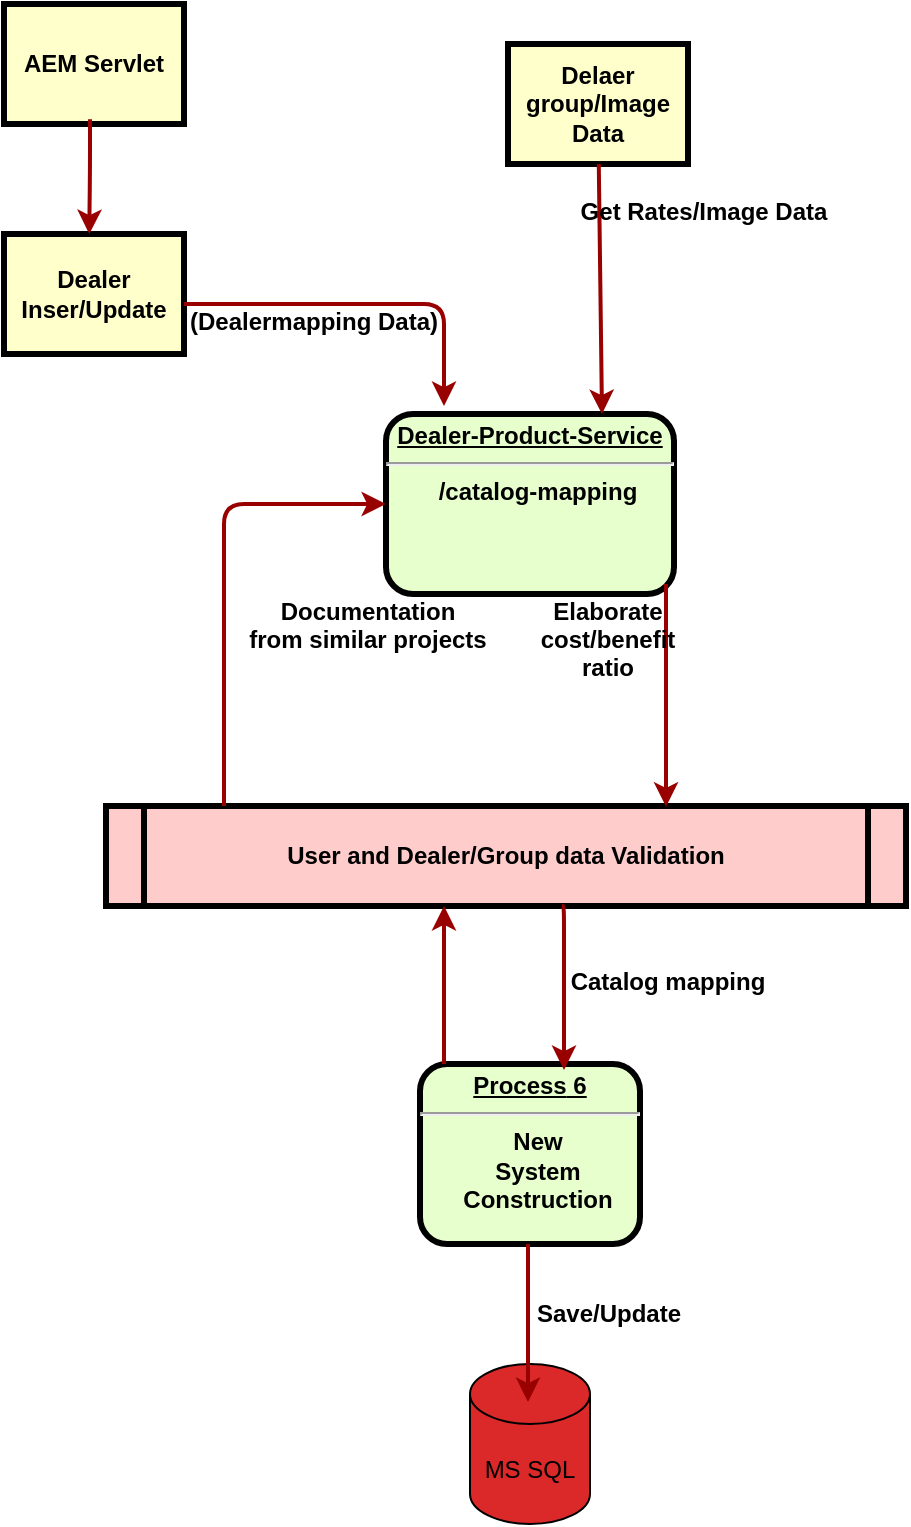 <mxfile version="26.0.14">
  <diagram name="Page-1" id="c7558073-3199-34d8-9f00-42111426c3f3">
    <mxGraphModel dx="794" dy="412" grid="1" gridSize="10" guides="1" tooltips="1" connect="1" arrows="1" fold="1" page="1" pageScale="1" pageWidth="826" pageHeight="1169" background="none" math="0" shadow="0">
      <root>
        <mxCell id="0" />
        <mxCell id="1" parent="0" />
        <mxCell id="2" value="&lt;p style=&quot;margin: 0px; margin-top: 4px; text-align: center; text-decoration: underline;&quot;&gt;&lt;strong&gt;Dealer-Product-Service&lt;/strong&gt;&lt;/p&gt;&lt;hr&gt;&lt;p style=&quot;margin: 0px; margin-left: 8px;&quot;&gt;/&lt;b style=&quot;background-color: transparent; color: light-dark(rgb(0, 0, 0), rgb(255, 255, 255));&quot;&gt;&lt;span style=&quot;line-height: 115%; font-family: Aptos, sans-serif;&quot;&gt;&lt;font&gt;catalog-mapping&lt;/font&gt;&lt;/span&gt;&lt;/b&gt;&lt;/p&gt;" style="verticalAlign=middle;align=center;overflow=fill;fontSize=12;fontFamily=Helvetica;html=1;rounded=1;fontStyle=1;strokeWidth=3;fillColor=#E6FFCC" parent="1" vertex="1">
          <mxGeometry x="341" y="215" width="144" height="90" as="geometry" />
        </mxCell>
        <mxCell id="3" value="Delaer group/Image Data" style="whiteSpace=wrap;align=center;verticalAlign=middle;fontStyle=1;strokeWidth=3;fillColor=#FFFFCC" parent="1" vertex="1">
          <mxGeometry x="402" y="30" width="90" height="60" as="geometry" />
        </mxCell>
        <mxCell id="4" value="Dealer Inser/Update" style="whiteSpace=wrap;align=center;verticalAlign=middle;fontStyle=1;strokeWidth=3;fillColor=#FFFFCC" parent="1" vertex="1">
          <mxGeometry x="150" y="125" width="90" height="60" as="geometry" />
        </mxCell>
        <mxCell id="5" value="User and Dealer/Group data Validation" style="shape=process;whiteSpace=wrap;align=center;verticalAlign=middle;size=0.048;fontStyle=1;strokeWidth=3;fillColor=#FFCCCC" parent="1" vertex="1">
          <mxGeometry x="201.0" y="411" width="400" height="50" as="geometry" />
        </mxCell>
        <mxCell id="10" value="&lt;p style=&quot;margin: 0px; margin-top: 4px; text-align: center; text-decoration: underline;&quot;&gt;&lt;strong&gt;&lt;strong&gt;Process&lt;/strong&gt; 6&lt;br /&gt;&lt;/strong&gt;&lt;/p&gt;&lt;hr /&gt;&lt;p style=&quot;margin: 0px; margin-left: 8px;&quot;&gt;New&lt;/p&gt;&lt;p style=&quot;margin: 0px; margin-left: 8px;&quot;&gt;System&lt;/p&gt;&lt;p style=&quot;margin: 0px; margin-left: 8px;&quot;&gt;Construction&lt;/p&gt;" style="verticalAlign=middle;align=center;overflow=fill;fontSize=12;fontFamily=Helvetica;html=1;rounded=1;fontStyle=1;strokeWidth=3;fillColor=#E6FFCC" parent="1" vertex="1">
          <mxGeometry x="358.0" y="540" width="110" height="90" as="geometry" />
        </mxCell>
        <mxCell id="36" value="" style="edgeStyle=none;noEdgeStyle=1;strokeColor=#990000;strokeWidth=2;entryX=0.75;entryY=0;entryDx=0;entryDy=0;" parent="1" source="3" target="2" edge="1">
          <mxGeometry width="100" height="100" relative="1" as="geometry">
            <mxPoint x="151" y="214" as="sourcePoint" />
            <mxPoint x="447" y="210" as="targetPoint" />
          </mxGeometry>
        </mxCell>
        <mxCell id="37" value="" style="edgeStyle=none;noEdgeStyle=1;strokeColor=#990000;strokeWidth=2;" parent="1" edge="1">
          <mxGeometry width="100" height="100" relative="1" as="geometry">
            <mxPoint x="240" y="160" as="sourcePoint" />
            <mxPoint x="370" y="211" as="targetPoint" />
            <Array as="points">
              <mxPoint x="370" y="160" />
            </Array>
          </mxGeometry>
        </mxCell>
        <mxCell id="52" value="(Dealermapping Data)" style="text;spacingTop=-5;align=center;fontStyle=1" parent="1" vertex="1">
          <mxGeometry x="290" y="160" width="30" height="20" as="geometry" />
        </mxCell>
        <mxCell id="53" value="Get Rates/Image Data" style="text;spacingTop=-5;align=center;fontStyle=1" parent="1" vertex="1">
          <mxGeometry x="485" y="105" width="30" height="20" as="geometry" />
        </mxCell>
        <mxCell id="54" value="Documentation&#xa;from similar projects" style="text;spacingTop=-5;align=center;fontStyle=1" parent="1" vertex="1">
          <mxGeometry x="317" y="305" width="30" height="20" as="geometry" />
        </mxCell>
        <mxCell id="55" value="" style="edgeStyle=elbowEdgeStyle;elbow=horizontal;strokeColor=#990000;strokeWidth=2" parent="1" source="5" target="2" edge="1">
          <mxGeometry width="100" height="100" relative="1" as="geometry">
            <mxPoint x="50" y="530" as="sourcePoint" />
            <mxPoint x="150" y="430" as="targetPoint" />
            <Array as="points">
              <mxPoint x="260" y="370" />
            </Array>
          </mxGeometry>
        </mxCell>
        <mxCell id="56" value="" style="edgeStyle=elbowEdgeStyle;elbow=horizontal;strokeColor=#990000;strokeWidth=2;entryX=0.701;entryY=0.007;entryDx=0;entryDy=0;entryPerimeter=0;" parent="1" target="5" edge="1">
          <mxGeometry width="100" height="100" relative="1" as="geometry">
            <mxPoint x="481" y="300" as="sourcePoint" />
            <mxPoint x="481" y="400" as="targetPoint" />
            <Array as="points">
              <mxPoint x="481" y="359" />
            </Array>
          </mxGeometry>
        </mxCell>
        <mxCell id="57" value="Elaborate&#xa;cost/benefit&#xa;ratio" style="text;spacingTop=-5;align=center;fontStyle=1" parent="1" vertex="1">
          <mxGeometry x="437" y="305" width="30" height="20" as="geometry" />
        </mxCell>
        <mxCell id="90" value="Catalog mapping" style="text;spacingTop=-5;align=center;fontStyle=1" parent="1" vertex="1">
          <mxGeometry x="467" y="490" width="30" height="20" as="geometry" />
        </mxCell>
        <mxCell id="92" value="" style="edgeStyle=elbowEdgeStyle;elbow=horizontal;strokeColor=#990000;strokeWidth=2;startSize=9;jumpSize=28;" parent="1" edge="1">
          <mxGeometry width="100" height="100" relative="1" as="geometry">
            <mxPoint x="429" y="461" as="sourcePoint" />
            <mxPoint x="430" y="543" as="targetPoint" />
            <Array as="points">
              <mxPoint x="430" y="450" />
            </Array>
          </mxGeometry>
        </mxCell>
        <mxCell id="93" value="" style="edgeStyle=elbowEdgeStyle;elbow=horizontal;strokeColor=#990000;strokeWidth=2" parent="1" source="10" target="5" edge="1">
          <mxGeometry width="100" height="100" relative="1" as="geometry">
            <mxPoint x="40" y="510" as="sourcePoint" />
            <mxPoint x="140" y="410" as="targetPoint" />
            <Array as="points">
              <mxPoint x="370" y="520" />
            </Array>
          </mxGeometry>
        </mxCell>
        <mxCell id="Sqqw_Ag6Yz8gYUWAP3A--96" value="AEM Servlet" style="whiteSpace=wrap;align=center;verticalAlign=middle;fontStyle=1;strokeWidth=3;fillColor=#FFFFCC" vertex="1" parent="1">
          <mxGeometry x="150" y="10" width="90" height="60" as="geometry" />
        </mxCell>
        <mxCell id="Sqqw_Ag6Yz8gYUWAP3A--97" value="" style="edgeStyle=none;noEdgeStyle=1;strokeColor=#990000;strokeWidth=2;entryX=0.607;entryY=0.039;entryDx=0;entryDy=0;entryPerimeter=0;" edge="1" parent="1">
          <mxGeometry width="100" height="100" relative="1" as="geometry">
            <mxPoint x="193" y="67.66" as="sourcePoint" />
            <mxPoint x="192.63" y="125.0" as="targetPoint" />
            <Array as="points">
              <mxPoint x="193" y="91.66" />
            </Array>
          </mxGeometry>
        </mxCell>
        <mxCell id="Sqqw_Ag6Yz8gYUWAP3A--103" value="MS SQL" style="shape=cylinder3;whiteSpace=wrap;html=1;boundedLbl=1;backgroundOutline=1;size=15;fillColor=light-dark(#db2929, #ededed);" vertex="1" parent="1">
          <mxGeometry x="383" y="690" width="60" height="80" as="geometry" />
        </mxCell>
        <mxCell id="Sqqw_Ag6Yz8gYUWAP3A--111" value="" style="edgeStyle=elbowEdgeStyle;elbow=horizontal;strokeColor=#990000;strokeWidth=2" edge="1" parent="1">
          <mxGeometry width="100" height="100" relative="1" as="geometry">
            <mxPoint x="412" y="630" as="sourcePoint" />
            <mxPoint x="412" y="709" as="targetPoint" />
            <Array as="points">
              <mxPoint x="412" y="650" />
            </Array>
          </mxGeometry>
        </mxCell>
        <mxCell id="Sqqw_Ag6Yz8gYUWAP3A--112" value="&lt;b&gt;Save/Update&lt;/b&gt;" style="text;html=1;align=center;verticalAlign=middle;resizable=0;points=[];autosize=1;strokeColor=none;fillColor=none;" vertex="1" parent="1">
          <mxGeometry x="402" y="650" width="100" height="30" as="geometry" />
        </mxCell>
      </root>
    </mxGraphModel>
  </diagram>
</mxfile>
